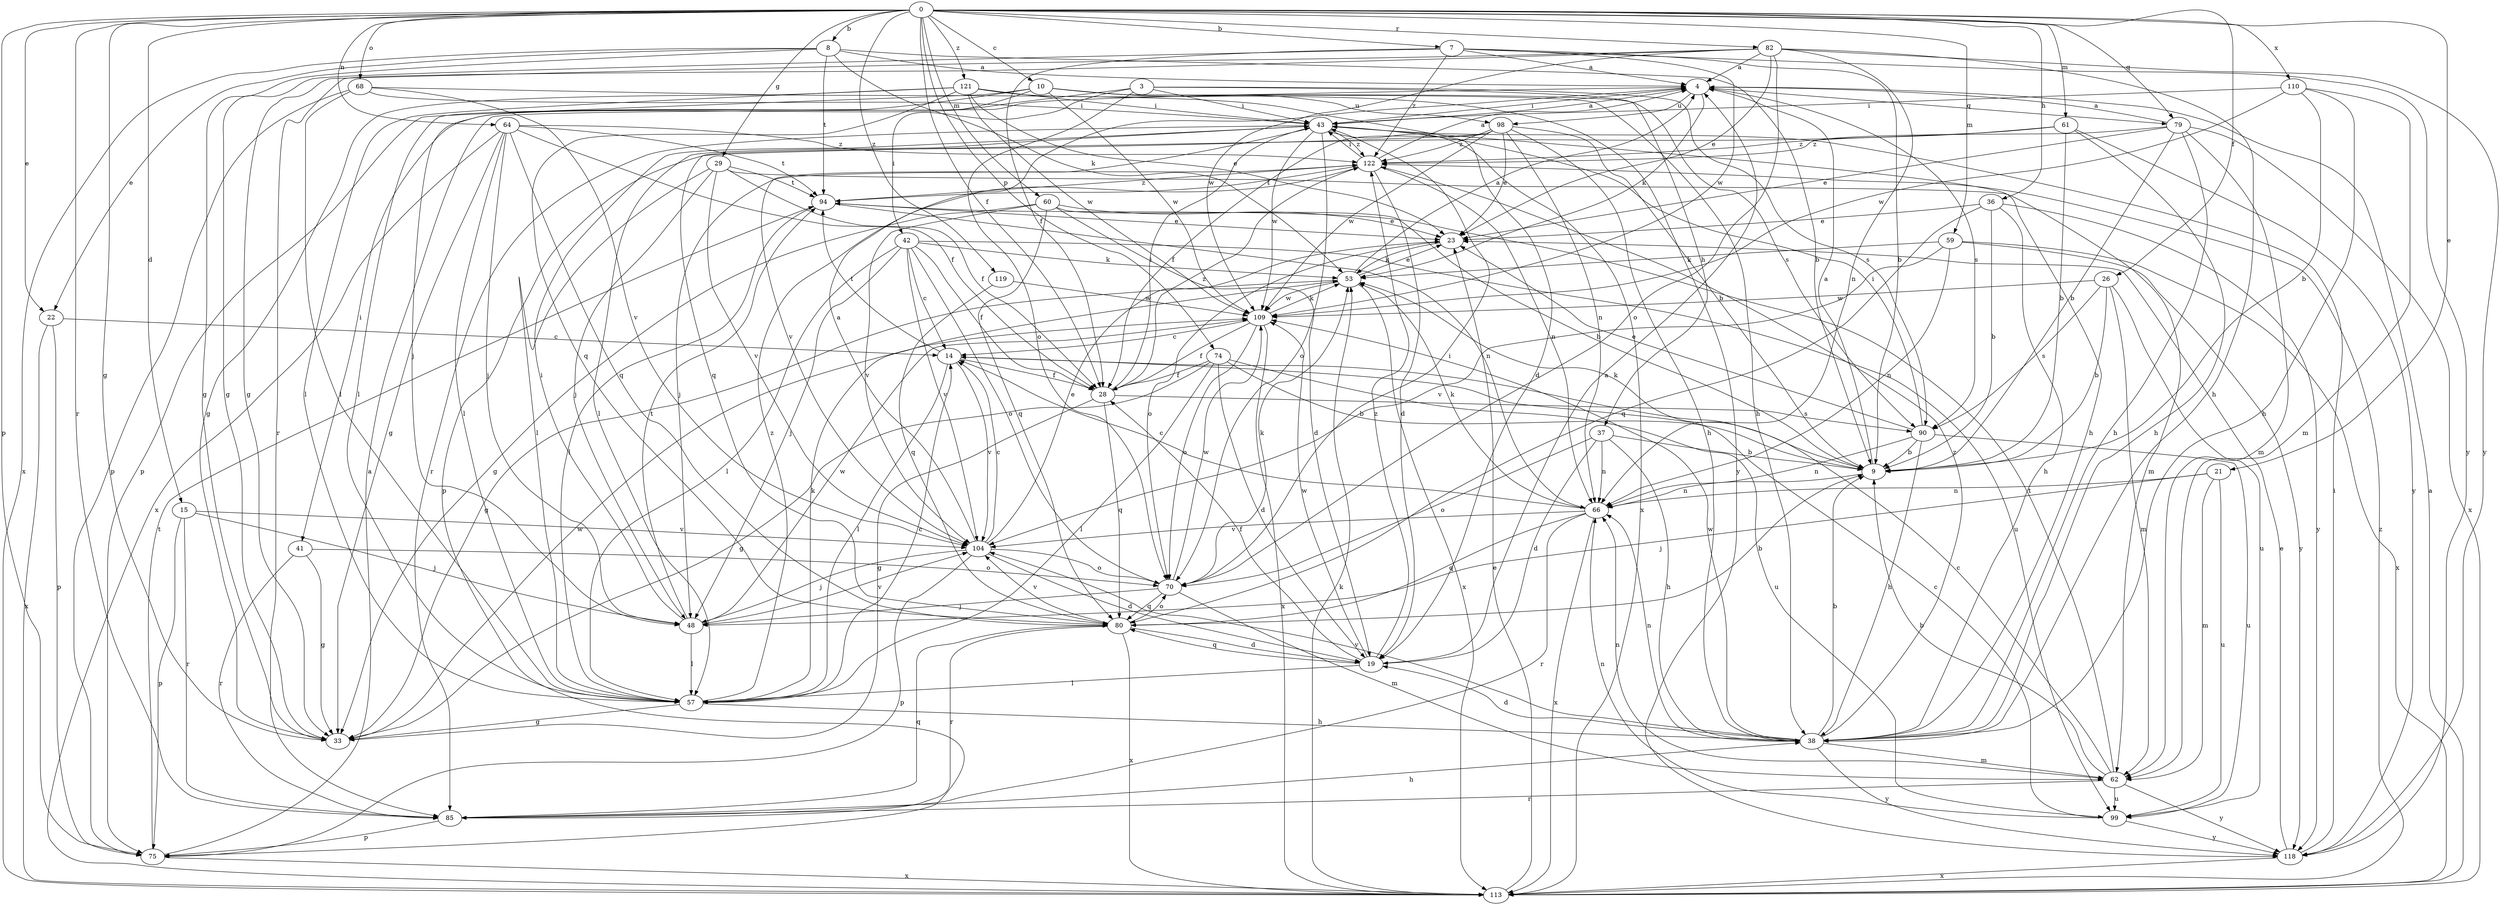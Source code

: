strict digraph  {
0;
3;
4;
7;
8;
9;
10;
14;
15;
19;
21;
22;
23;
26;
28;
29;
33;
36;
37;
38;
41;
42;
43;
48;
53;
57;
59;
60;
61;
62;
64;
66;
68;
70;
74;
75;
79;
80;
82;
85;
90;
94;
98;
99;
104;
109;
110;
113;
118;
119;
121;
122;
0 -> 7  [label=b];
0 -> 8  [label=b];
0 -> 10  [label=c];
0 -> 15  [label=d];
0 -> 21  [label=e];
0 -> 22  [label=e];
0 -> 26  [label=f];
0 -> 28  [label=f];
0 -> 29  [label=g];
0 -> 33  [label=g];
0 -> 36  [label=h];
0 -> 59  [label=m];
0 -> 60  [label=m];
0 -> 61  [label=m];
0 -> 64  [label=n];
0 -> 68  [label=o];
0 -> 74  [label=p];
0 -> 75  [label=p];
0 -> 79  [label=q];
0 -> 82  [label=r];
0 -> 85  [label=r];
0 -> 110  [label=x];
0 -> 119  [label=z];
0 -> 121  [label=z];
3 -> 37  [label=h];
3 -> 41  [label=i];
3 -> 42  [label=i];
3 -> 43  [label=i];
3 -> 70  [label=o];
3 -> 90  [label=s];
4 -> 43  [label=i];
4 -> 53  [label=k];
4 -> 79  [label=q];
4 -> 90  [label=s];
4 -> 98  [label=u];
7 -> 4  [label=a];
7 -> 9  [label=b];
7 -> 28  [label=f];
7 -> 33  [label=g];
7 -> 109  [label=w];
7 -> 118  [label=y];
7 -> 122  [label=z];
8 -> 4  [label=a];
8 -> 9  [label=b];
8 -> 22  [label=e];
8 -> 33  [label=g];
8 -> 53  [label=k];
8 -> 94  [label=t];
8 -> 113  [label=x];
9 -> 4  [label=a];
9 -> 53  [label=k];
9 -> 66  [label=n];
10 -> 38  [label=h];
10 -> 48  [label=j];
10 -> 57  [label=l];
10 -> 75  [label=p];
10 -> 90  [label=s];
10 -> 98  [label=u];
10 -> 109  [label=w];
14 -> 28  [label=f];
14 -> 57  [label=l];
14 -> 94  [label=t];
14 -> 104  [label=v];
15 -> 48  [label=j];
15 -> 75  [label=p];
15 -> 85  [label=r];
15 -> 104  [label=v];
19 -> 4  [label=a];
19 -> 28  [label=f];
19 -> 57  [label=l];
19 -> 80  [label=q];
19 -> 109  [label=w];
19 -> 122  [label=z];
21 -> 48  [label=j];
21 -> 62  [label=m];
21 -> 66  [label=n];
21 -> 99  [label=u];
22 -> 14  [label=c];
22 -> 75  [label=p];
22 -> 113  [label=x];
23 -> 53  [label=k];
23 -> 70  [label=o];
26 -> 9  [label=b];
26 -> 62  [label=m];
26 -> 90  [label=s];
26 -> 99  [label=u];
26 -> 109  [label=w];
28 -> 33  [label=g];
28 -> 43  [label=i];
28 -> 80  [label=q];
28 -> 90  [label=s];
28 -> 122  [label=z];
29 -> 28  [label=f];
29 -> 48  [label=j];
29 -> 57  [label=l];
29 -> 62  [label=m];
29 -> 94  [label=t];
29 -> 104  [label=v];
33 -> 109  [label=w];
36 -> 9  [label=b];
36 -> 23  [label=e];
36 -> 38  [label=h];
36 -> 80  [label=q];
36 -> 118  [label=y];
37 -> 9  [label=b];
37 -> 19  [label=d];
37 -> 38  [label=h];
37 -> 66  [label=n];
37 -> 70  [label=o];
38 -> 9  [label=b];
38 -> 19  [label=d];
38 -> 62  [label=m];
38 -> 66  [label=n];
38 -> 104  [label=v];
38 -> 109  [label=w];
38 -> 118  [label=y];
38 -> 122  [label=z];
41 -> 33  [label=g];
41 -> 70  [label=o];
41 -> 85  [label=r];
42 -> 14  [label=c];
42 -> 28  [label=f];
42 -> 48  [label=j];
42 -> 53  [label=k];
42 -> 57  [label=l];
42 -> 70  [label=o];
42 -> 99  [label=u];
42 -> 104  [label=v];
43 -> 4  [label=a];
43 -> 38  [label=h];
43 -> 57  [label=l];
43 -> 70  [label=o];
43 -> 85  [label=r];
43 -> 104  [label=v];
43 -> 109  [label=w];
43 -> 113  [label=x];
43 -> 122  [label=z];
48 -> 43  [label=i];
48 -> 57  [label=l];
48 -> 94  [label=t];
48 -> 104  [label=v];
48 -> 109  [label=w];
53 -> 4  [label=a];
53 -> 23  [label=e];
53 -> 33  [label=g];
53 -> 109  [label=w];
53 -> 113  [label=x];
57 -> 14  [label=c];
57 -> 33  [label=g];
57 -> 38  [label=h];
57 -> 53  [label=k];
57 -> 122  [label=z];
59 -> 53  [label=k];
59 -> 66  [label=n];
59 -> 104  [label=v];
59 -> 113  [label=x];
59 -> 118  [label=y];
60 -> 9  [label=b];
60 -> 19  [label=d];
60 -> 23  [label=e];
60 -> 33  [label=g];
60 -> 80  [label=q];
60 -> 104  [label=v];
61 -> 9  [label=b];
61 -> 38  [label=h];
61 -> 75  [label=p];
61 -> 118  [label=y];
61 -> 122  [label=z];
62 -> 9  [label=b];
62 -> 14  [label=c];
62 -> 66  [label=n];
62 -> 85  [label=r];
62 -> 94  [label=t];
62 -> 99  [label=u];
62 -> 118  [label=y];
64 -> 28  [label=f];
64 -> 33  [label=g];
64 -> 48  [label=j];
64 -> 57  [label=l];
64 -> 80  [label=q];
64 -> 94  [label=t];
64 -> 113  [label=x];
64 -> 122  [label=z];
66 -> 14  [label=c];
66 -> 53  [label=k];
66 -> 80  [label=q];
66 -> 85  [label=r];
66 -> 104  [label=v];
66 -> 113  [label=x];
68 -> 19  [label=d];
68 -> 43  [label=i];
68 -> 57  [label=l];
68 -> 75  [label=p];
68 -> 104  [label=v];
70 -> 43  [label=i];
70 -> 48  [label=j];
70 -> 53  [label=k];
70 -> 62  [label=m];
70 -> 80  [label=q];
70 -> 109  [label=w];
74 -> 9  [label=b];
74 -> 19  [label=d];
74 -> 28  [label=f];
74 -> 33  [label=g];
74 -> 57  [label=l];
74 -> 99  [label=u];
75 -> 4  [label=a];
75 -> 94  [label=t];
75 -> 113  [label=x];
79 -> 4  [label=a];
79 -> 9  [label=b];
79 -> 23  [label=e];
79 -> 38  [label=h];
79 -> 62  [label=m];
79 -> 113  [label=x];
79 -> 122  [label=z];
80 -> 9  [label=b];
80 -> 19  [label=d];
80 -> 70  [label=o];
80 -> 85  [label=r];
80 -> 104  [label=v];
80 -> 113  [label=x];
82 -> 4  [label=a];
82 -> 23  [label=e];
82 -> 33  [label=g];
82 -> 38  [label=h];
82 -> 66  [label=n];
82 -> 70  [label=o];
82 -> 85  [label=r];
82 -> 109  [label=w];
82 -> 118  [label=y];
85 -> 38  [label=h];
85 -> 75  [label=p];
85 -> 80  [label=q];
90 -> 9  [label=b];
90 -> 23  [label=e];
90 -> 38  [label=h];
90 -> 43  [label=i];
90 -> 66  [label=n];
90 -> 99  [label=u];
94 -> 23  [label=e];
94 -> 57  [label=l];
94 -> 66  [label=n];
94 -> 122  [label=z];
98 -> 9  [label=b];
98 -> 23  [label=e];
98 -> 28  [label=f];
98 -> 38  [label=h];
98 -> 66  [label=n];
98 -> 80  [label=q];
98 -> 109  [label=w];
98 -> 122  [label=z];
99 -> 14  [label=c];
99 -> 66  [label=n];
99 -> 118  [label=y];
104 -> 4  [label=a];
104 -> 14  [label=c];
104 -> 19  [label=d];
104 -> 23  [label=e];
104 -> 48  [label=j];
104 -> 70  [label=o];
104 -> 75  [label=p];
109 -> 14  [label=c];
109 -> 28  [label=f];
109 -> 53  [label=k];
109 -> 70  [label=o];
109 -> 113  [label=x];
110 -> 9  [label=b];
110 -> 38  [label=h];
110 -> 43  [label=i];
110 -> 62  [label=m];
110 -> 109  [label=w];
113 -> 4  [label=a];
113 -> 23  [label=e];
113 -> 53  [label=k];
113 -> 122  [label=z];
118 -> 23  [label=e];
118 -> 43  [label=i];
118 -> 113  [label=x];
119 -> 80  [label=q];
119 -> 109  [label=w];
121 -> 23  [label=e];
121 -> 33  [label=g];
121 -> 43  [label=i];
121 -> 57  [label=l];
121 -> 80  [label=q];
121 -> 109  [label=w];
121 -> 118  [label=y];
122 -> 4  [label=a];
122 -> 19  [label=d];
122 -> 43  [label=i];
122 -> 48  [label=j];
122 -> 66  [label=n];
122 -> 94  [label=t];
}
